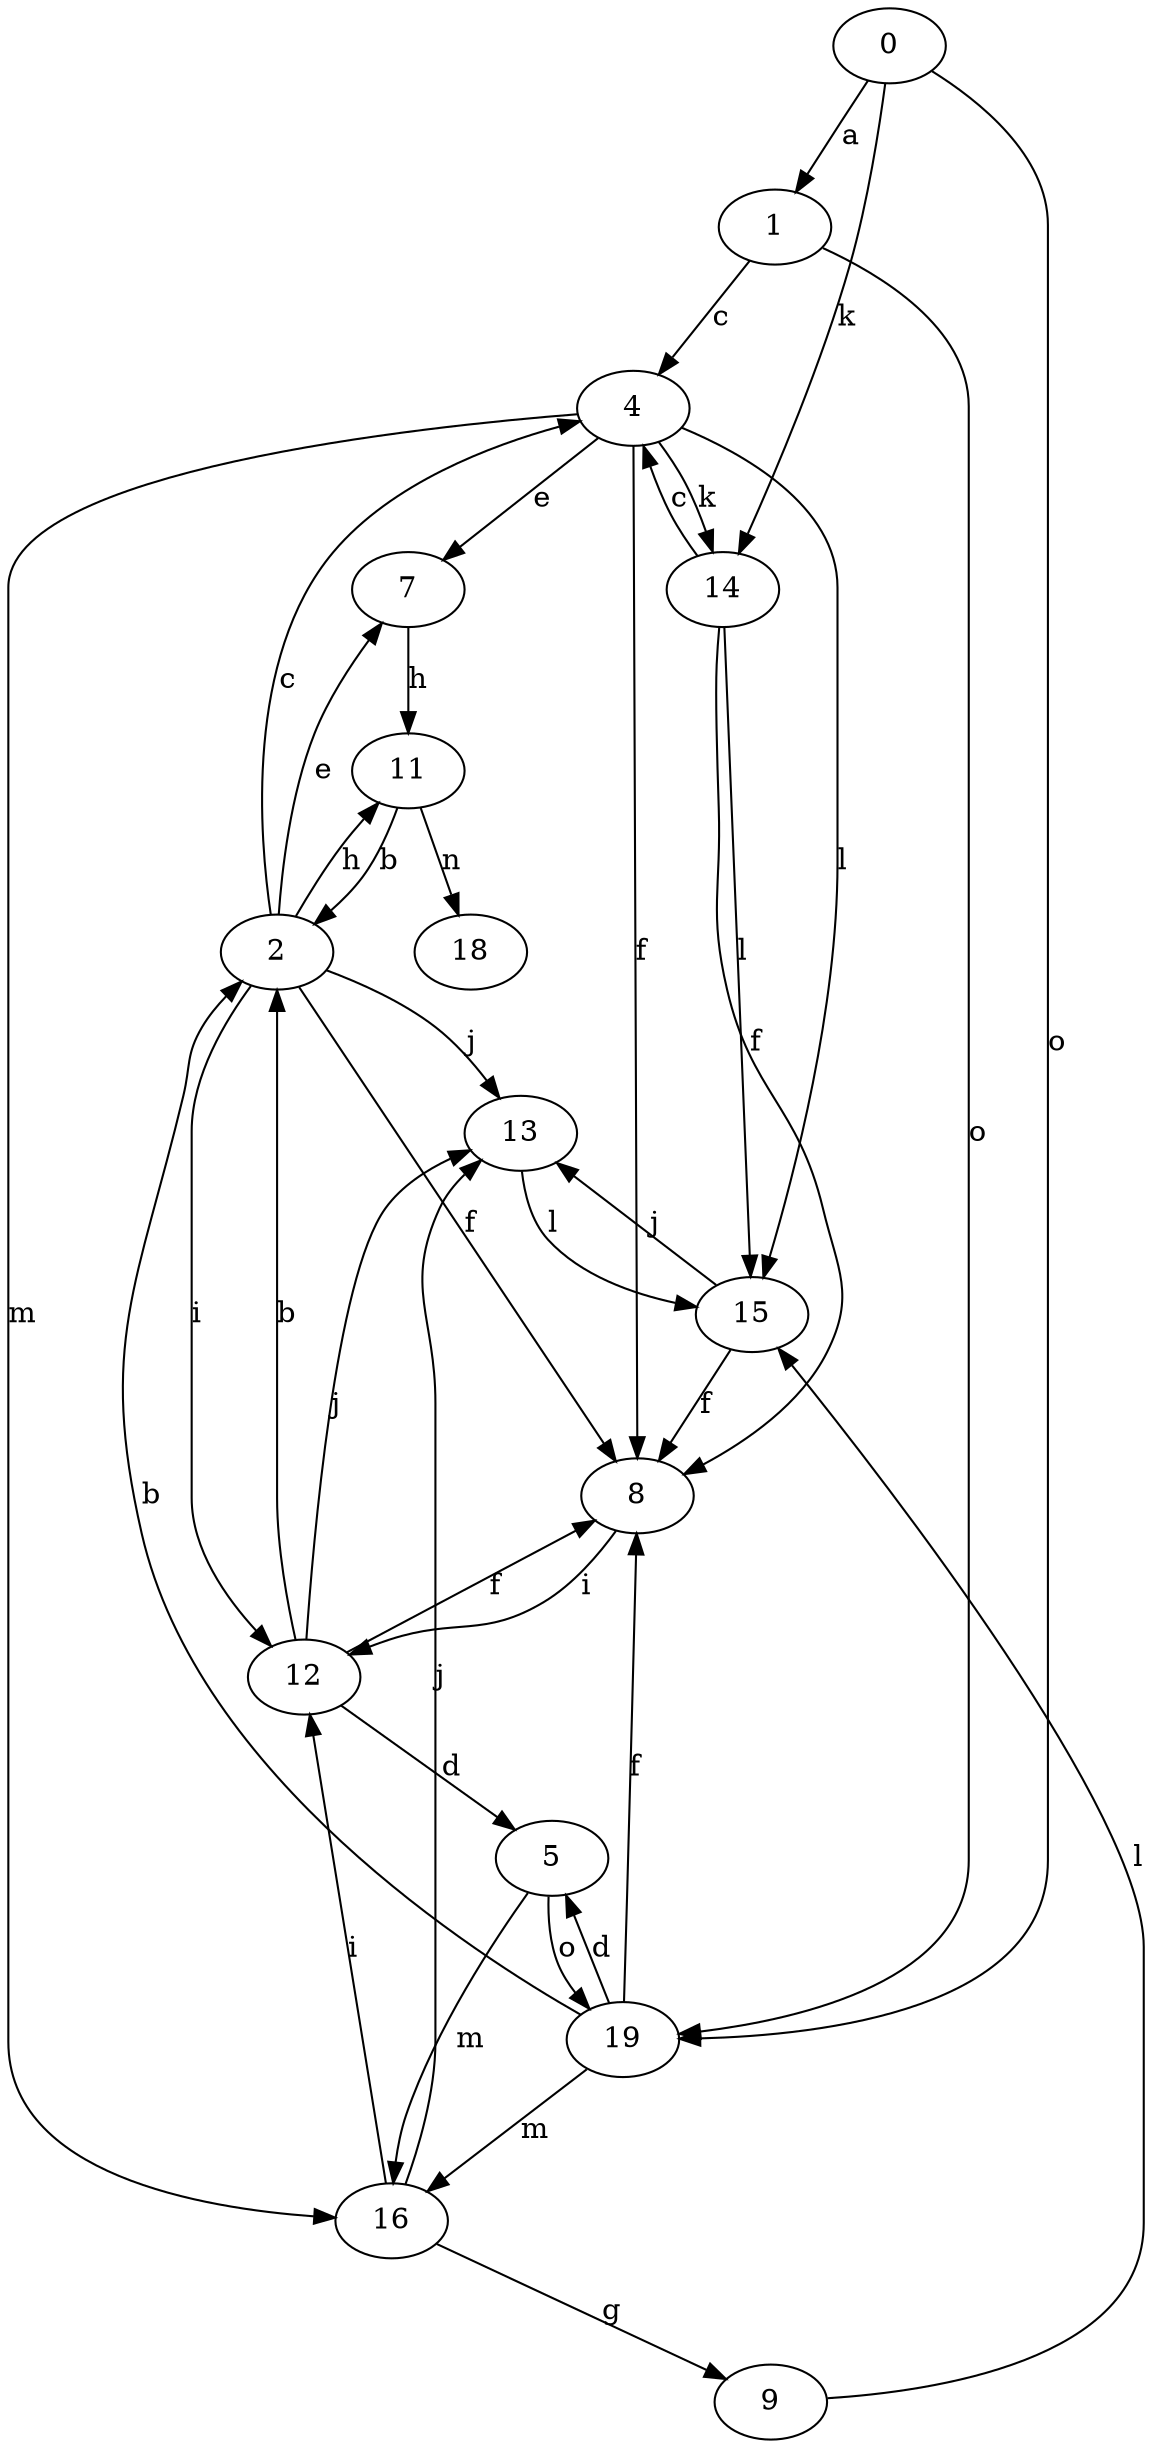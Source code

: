 strict digraph  {
0;
1;
2;
4;
5;
7;
8;
9;
11;
12;
13;
14;
15;
16;
18;
19;
0 -> 1  [label=a];
0 -> 14  [label=k];
0 -> 19  [label=o];
1 -> 4  [label=c];
1 -> 19  [label=o];
2 -> 4  [label=c];
2 -> 7  [label=e];
2 -> 8  [label=f];
2 -> 11  [label=h];
2 -> 12  [label=i];
2 -> 13  [label=j];
4 -> 7  [label=e];
4 -> 8  [label=f];
4 -> 14  [label=k];
4 -> 15  [label=l];
4 -> 16  [label=m];
5 -> 16  [label=m];
5 -> 19  [label=o];
7 -> 11  [label=h];
8 -> 12  [label=i];
9 -> 15  [label=l];
11 -> 2  [label=b];
11 -> 18  [label=n];
12 -> 2  [label=b];
12 -> 5  [label=d];
12 -> 8  [label=f];
12 -> 13  [label=j];
13 -> 15  [label=l];
14 -> 4  [label=c];
14 -> 8  [label=f];
14 -> 15  [label=l];
15 -> 8  [label=f];
15 -> 13  [label=j];
16 -> 9  [label=g];
16 -> 12  [label=i];
16 -> 13  [label=j];
19 -> 2  [label=b];
19 -> 5  [label=d];
19 -> 8  [label=f];
19 -> 16  [label=m];
}
